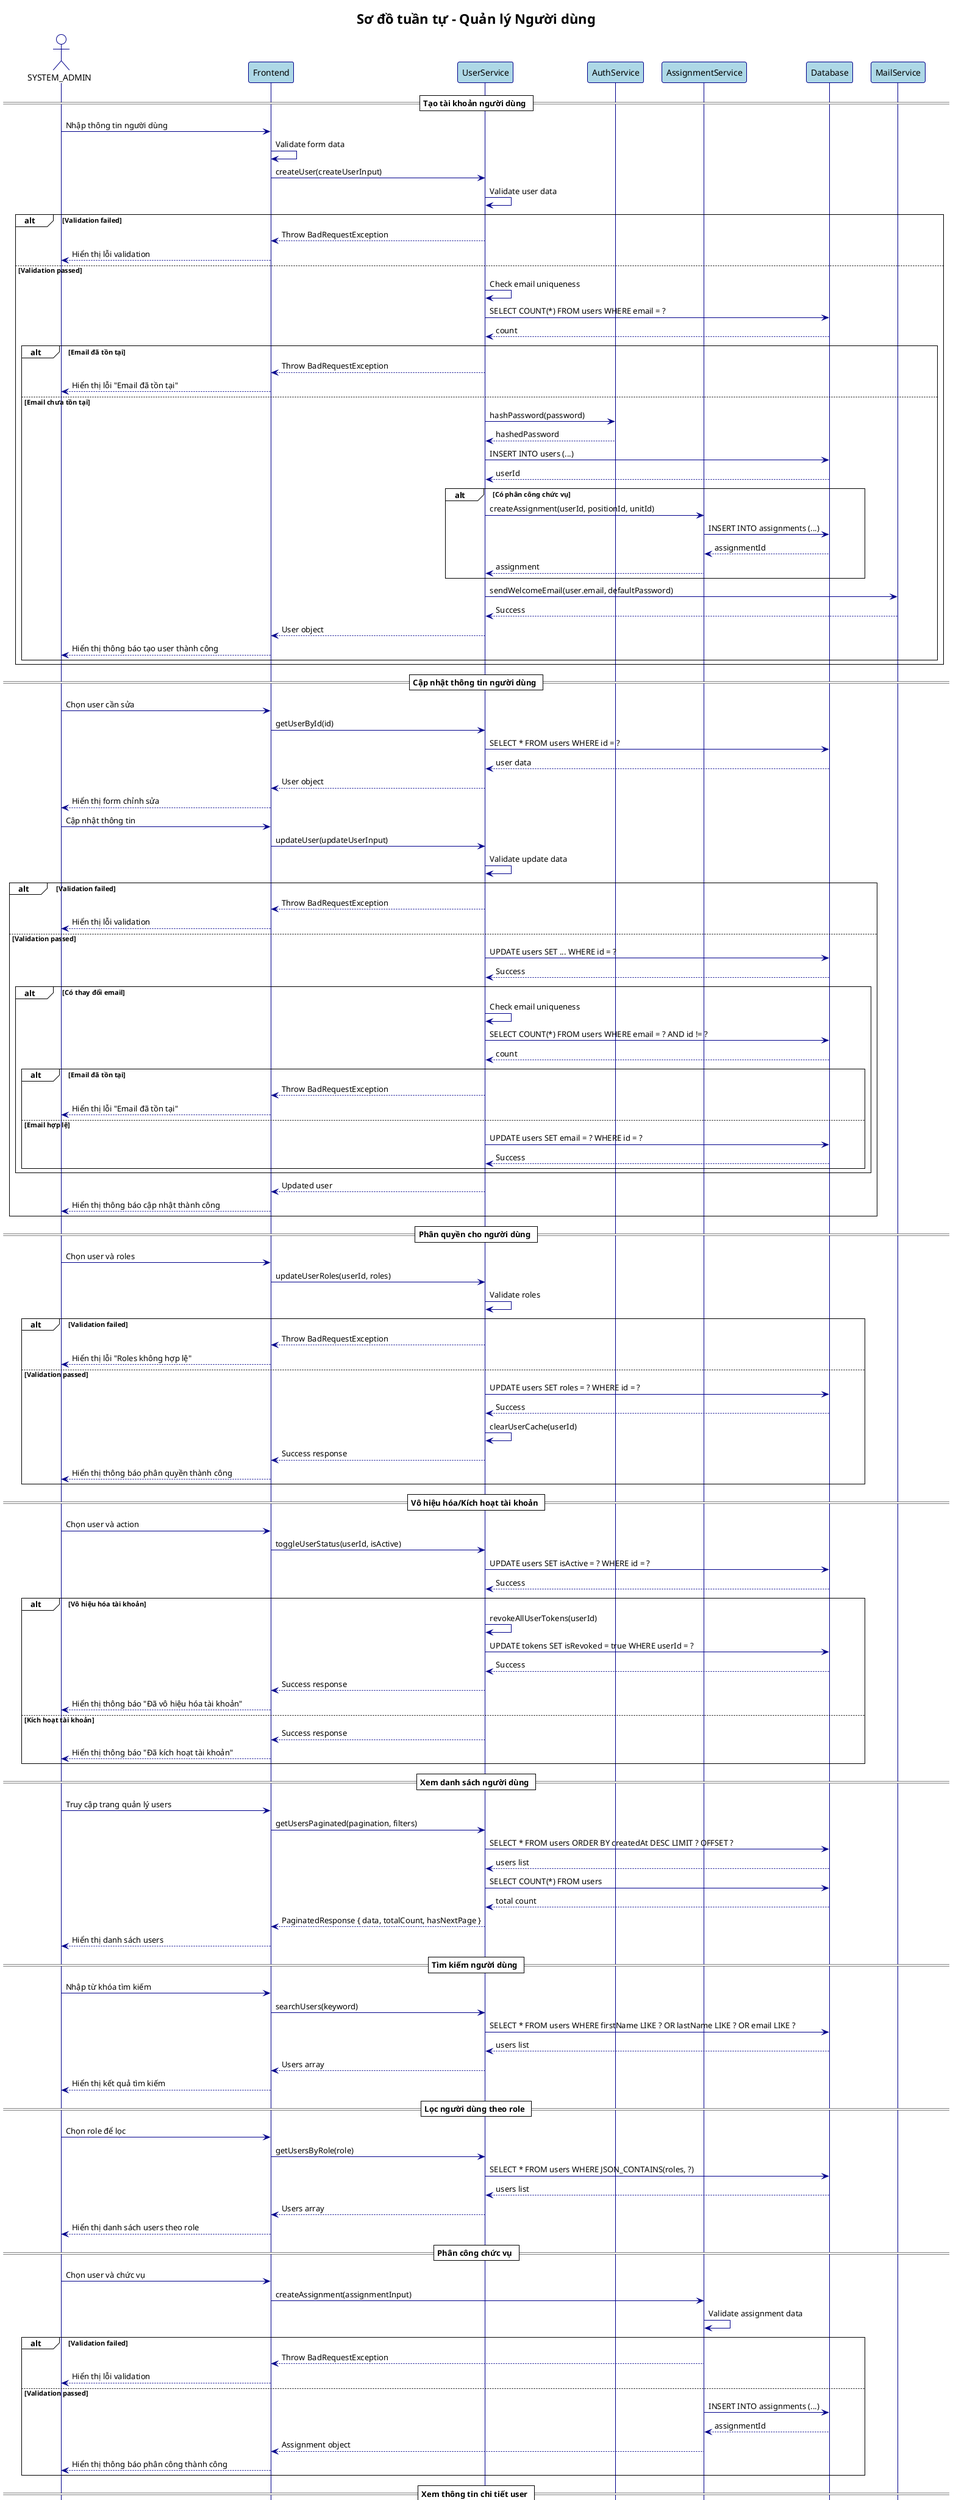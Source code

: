 @startuml User_Management_Sequence_Diagram

!theme plain
skinparam sequence {
    ArrowColor DarkBlue
    ActorBorderColor DarkBlue
    LifeLineBorderColor DarkBlue
    LifeLineBackgroundColor LightBlue
    ParticipantBorderColor DarkBlue
    ParticipantBackgroundColor LightBlue
}

title Sơ đồ tuần tự - Quản lý Người dùng

actor "SYSTEM_ADMIN" as SA
participant "Frontend" as F
participant "UserService" as US
participant "AuthService" as AS
participant "AssignmentService" as ASS
participant "Database" as DB
participant "MailService" as MS

== Tạo tài khoản người dùng ==

SA -> F: Nhập thông tin người dùng
F -> F: Validate form data
F -> US: createUser(createUserInput)
US -> US: Validate user data

alt Validation failed
    US --> F: Throw BadRequestException
    F --> SA: Hiển thị lỗi validation
else Validation passed
    US -> US: Check email uniqueness
    US -> DB: SELECT COUNT(*) FROM users WHERE email = ?
    DB --> US: count
    
    alt Email đã tồn tại
        US --> F: Throw BadRequestException
        F --> SA: Hiển thị lỗi "Email đã tồn tại"
    else Email chưa tồn tại
        US -> AS: hashPassword(password)
        AS --> US: hashedPassword
        US -> DB: INSERT INTO users (...)
        DB --> US: userId
        
        alt Có phân công chức vụ
            US -> ASS: createAssignment(userId, positionId, unitId)
            ASS -> DB: INSERT INTO assignments (...)
            DB --> ASS: assignmentId
            ASS --> US: assignment
        end
        
        US -> MS: sendWelcomeEmail(user.email, defaultPassword)
        MS --> US: Success
        
        US --> F: User object
        F --> SA: Hiển thị thông báo tạo user thành công
    end
end

== Cập nhật thông tin người dùng ==

SA -> F: Chọn user cần sửa
F -> US: getUserById(id)
US -> DB: SELECT * FROM users WHERE id = ?
DB --> US: user data
US --> F: User object
F --> SA: Hiển thị form chỉnh sửa

SA -> F: Cập nhật thông tin
F -> US: updateUser(updateUserInput)
US -> US: Validate update data

alt Validation failed
    US --> F: Throw BadRequestException
    F --> SA: Hiển thị lỗi validation
else Validation passed
    US -> DB: UPDATE users SET ... WHERE id = ?
    DB --> US: Success
    
    alt Có thay đổi email
        US -> US: Check email uniqueness
        US -> DB: SELECT COUNT(*) FROM users WHERE email = ? AND id != ?
        DB --> US: count
        
        alt Email đã tồn tại
            US --> F: Throw BadRequestException
            F --> SA: Hiển thị lỗi "Email đã tồn tại"
        else Email hợp lệ
            US -> DB: UPDATE users SET email = ? WHERE id = ?
            DB --> US: Success
        end
    end
    
    US --> F: Updated user
    F --> SA: Hiển thị thông báo cập nhật thành công
end

== Phân quyền cho người dùng ==

SA -> F: Chọn user và roles
F -> US: updateUserRoles(userId, roles)
US -> US: Validate roles

alt Validation failed
    US --> F: Throw BadRequestException
    F --> SA: Hiển thị lỗi "Roles không hợp lệ"
else Validation passed
    US -> DB: UPDATE users SET roles = ? WHERE id = ?
    DB --> US: Success
    
    US -> US: clearUserCache(userId)
    US --> F: Success response
    F --> SA: Hiển thị thông báo phân quyền thành công
end

== Vô hiệu hóa/Kích hoạt tài khoản ==

SA -> F: Chọn user và action
F -> US: toggleUserStatus(userId, isActive)
US -> DB: UPDATE users SET isActive = ? WHERE id = ?
DB --> US: Success

alt Vô hiệu hóa tài khoản
    US -> US: revokeAllUserTokens(userId)
    US -> DB: UPDATE tokens SET isRevoked = true WHERE userId = ?
    DB --> US: Success
    US --> F: Success response
    F --> SA: Hiển thị thông báo "Đã vô hiệu hóa tài khoản"
else Kích hoạt tài khoản
    US --> F: Success response
    F --> SA: Hiển thị thông báo "Đã kích hoạt tài khoản"
end

== Xem danh sách người dùng ==

SA -> F: Truy cập trang quản lý users
F -> US: getUsersPaginated(pagination, filters)
US -> DB: SELECT * FROM users ORDER BY createdAt DESC LIMIT ? OFFSET ?
DB --> US: users list
US -> DB: SELECT COUNT(*) FROM users
DB --> US: total count
US --> F: PaginatedResponse { data, totalCount, hasNextPage }
F --> SA: Hiển thị danh sách users

== Tìm kiếm người dùng ==

SA -> F: Nhập từ khóa tìm kiếm
F -> US: searchUsers(keyword)
US -> DB: SELECT * FROM users WHERE firstName LIKE ? OR lastName LIKE ? OR email LIKE ?
DB --> US: users list
US --> F: Users array
F --> SA: Hiển thị kết quả tìm kiếm

== Lọc người dùng theo role ==

SA -> F: Chọn role để lọc
F -> US: getUsersByRole(role)
US -> DB: SELECT * FROM users WHERE JSON_CONTAINS(roles, ?)
DB --> US: users list
US --> F: Users array
F --> SA: Hiển thị danh sách users theo role

== Phân công chức vụ ==

SA -> F: Chọn user và chức vụ
F -> ASS: createAssignment(assignmentInput)
ASS -> ASS: Validate assignment data

alt Validation failed
    ASS --> F: Throw BadRequestException
    F --> SA: Hiển thị lỗi validation
else Validation passed
    ASS -> DB: INSERT INTO assignments (...)
    DB --> ASS: assignmentId
    ASS --> F: Assignment object
    F --> SA: Hiển thị thông báo phân công thành công
end

== Xem thông tin chi tiết user ==

SA -> F: Click vào user
F -> US: getUserDetail(id)
US -> DB: SELECT * FROM users WHERE id = ?
DB --> US: user data

US -> DB: SELECT * FROM assignments WHERE userId = ?
DB --> US: assignments list

US -> DB: SELECT * FROM user_activities WHERE userId = ? ORDER BY createdAt DESC LIMIT 10
DB --> US: recent activities

US --> F: UserDetail { user, assignments, activities }
F --> SA: Hiển thị thông tin chi tiết user

== Đặt lại mật khẩu ==

SA -> F: Chọn user và action "Reset Password"
F -> US: resetUserPassword(userId)
US -> AS: generateTemporaryPassword()
AS --> US: tempPassword
US -> AS: hashPassword(tempPassword)
AS --> US: hashedPassword

US -> DB: UPDATE users SET passwordHash = ?, isFirstLogin = true WHERE id = ?
DB --> US: Success

US -> MS: sendPasswordResetEmail(user.email, tempPassword)
MS --> US: Success

US --> F: Success response
F --> SA: Hiển thị thông báo "Đã gửi mật khẩu mới qua email"

@enduml
